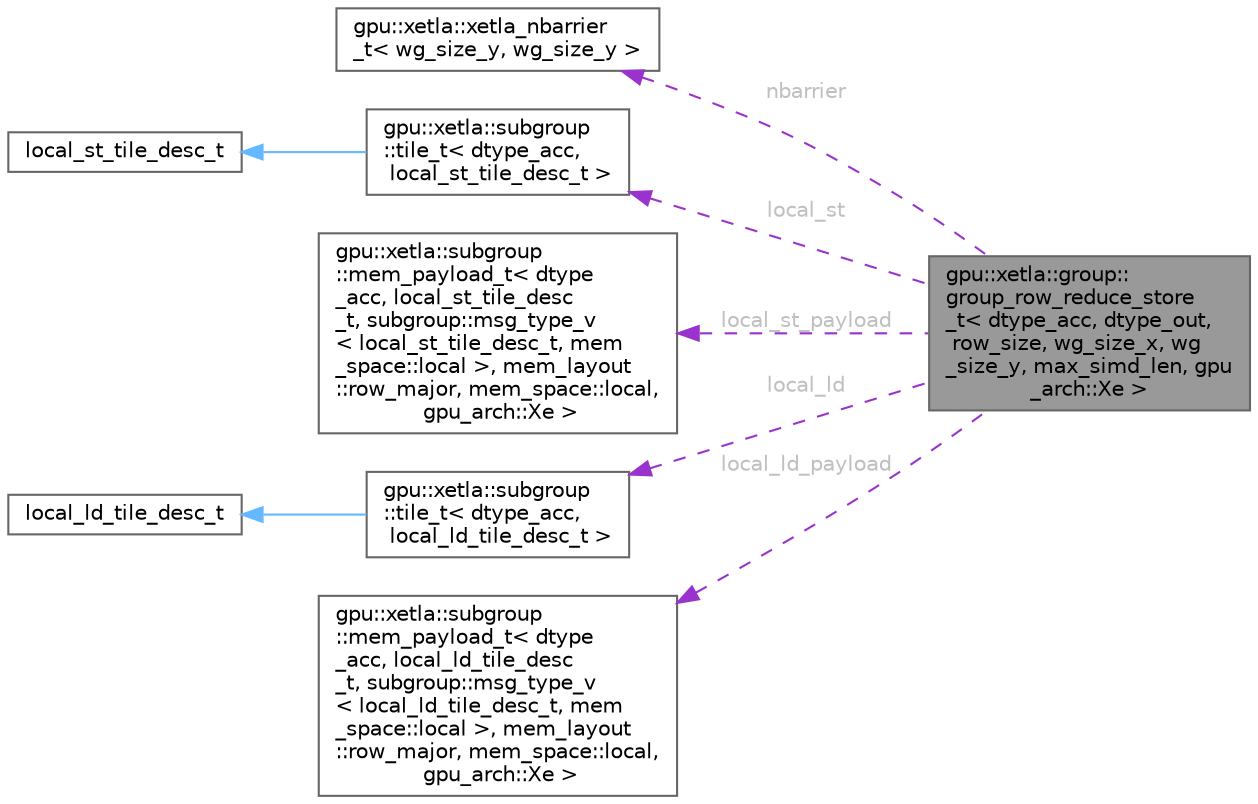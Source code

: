 digraph "gpu::xetla::group::group_row_reduce_store_t&lt; dtype_acc, dtype_out, row_size, wg_size_x, wg_size_y, max_simd_len, gpu_arch::Xe &gt;"
{
 // LATEX_PDF_SIZE
  bgcolor="transparent";
  edge [fontname=Helvetica,fontsize=10,labelfontname=Helvetica,labelfontsize=10];
  node [fontname=Helvetica,fontsize=10,shape=box,height=0.2,width=0.4];
  rankdir="LR";
  Node1 [id="Node000001",label="gpu::xetla::group::\lgroup_row_reduce_store\l_t\< dtype_acc, dtype_out,\l row_size, wg_size_x, wg\l_size_y, max_simd_len, gpu\l_arch::Xe \>",height=0.2,width=0.4,color="gray40", fillcolor="grey60", style="filled", fontcolor="black",tooltip=" "];
  Node2 -> Node1 [id="edge1_Node000001_Node000002",dir="back",color="darkorchid3",style="dashed",tooltip=" ",label=" nbarrier",fontcolor="grey" ];
  Node2 [id="Node000002",label="gpu::xetla::xetla_nbarrier\l_t\< wg_size_y, wg_size_y \>",height=0.2,width=0.4,color="gray40", fillcolor="white", style="filled",URL="$structgpu_1_1xetla_1_1xetla__nbarrier__t.html",tooltip=" "];
  Node3 -> Node1 [id="edge2_Node000001_Node000003",dir="back",color="darkorchid3",style="dashed",tooltip=" ",label=" local_st",fontcolor="grey" ];
  Node3 [id="Node000003",label="gpu::xetla::subgroup\l::tile_t\< dtype_acc,\l local_st_tile_desc_t \>",height=0.2,width=0.4,color="gray40", fillcolor="white", style="filled",URL="$structgpu_1_1xetla_1_1subgroup_1_1tile__t.html",tooltip=" "];
  Node4 -> Node3 [id="edge3_Node000003_Node000004",dir="back",color="steelblue1",style="solid",tooltip=" "];
  Node4 [id="Node000004",label="local_st_tile_desc_t",height=0.2,width=0.4,color="gray40", fillcolor="white", style="filled",tooltip=" "];
  Node5 -> Node1 [id="edge4_Node000001_Node000005",dir="back",color="darkorchid3",style="dashed",tooltip=" ",label=" local_st_payload",fontcolor="grey" ];
  Node5 [id="Node000005",label="gpu::xetla::subgroup\l::mem_payload_t\< dtype\l_acc, local_st_tile_desc\l_t, subgroup::msg_type_v\l\< local_st_tile_desc_t, mem\l_space::local \>, mem_layout\l::row_major, mem_space::local,\l gpu_arch::Xe \>",height=0.2,width=0.4,color="gray40", fillcolor="white", style="filled",URL="$structgpu_1_1xetla_1_1subgroup_1_1mem__payload__t.html",tooltip=" "];
  Node6 -> Node1 [id="edge5_Node000001_Node000006",dir="back",color="darkorchid3",style="dashed",tooltip=" ",label=" local_ld",fontcolor="grey" ];
  Node6 [id="Node000006",label="gpu::xetla::subgroup\l::tile_t\< dtype_acc,\l local_ld_tile_desc_t \>",height=0.2,width=0.4,color="gray40", fillcolor="white", style="filled",URL="$structgpu_1_1xetla_1_1subgroup_1_1tile__t.html",tooltip=" "];
  Node7 -> Node6 [id="edge6_Node000006_Node000007",dir="back",color="steelblue1",style="solid",tooltip=" "];
  Node7 [id="Node000007",label="local_ld_tile_desc_t",height=0.2,width=0.4,color="gray40", fillcolor="white", style="filled",tooltip=" "];
  Node8 -> Node1 [id="edge7_Node000001_Node000008",dir="back",color="darkorchid3",style="dashed",tooltip=" ",label=" local_ld_payload",fontcolor="grey" ];
  Node8 [id="Node000008",label="gpu::xetla::subgroup\l::mem_payload_t\< dtype\l_acc, local_ld_tile_desc\l_t, subgroup::msg_type_v\l\< local_ld_tile_desc_t, mem\l_space::local \>, mem_layout\l::row_major, mem_space::local,\l gpu_arch::Xe \>",height=0.2,width=0.4,color="gray40", fillcolor="white", style="filled",URL="$structgpu_1_1xetla_1_1subgroup_1_1mem__payload__t.html",tooltip=" "];
}
